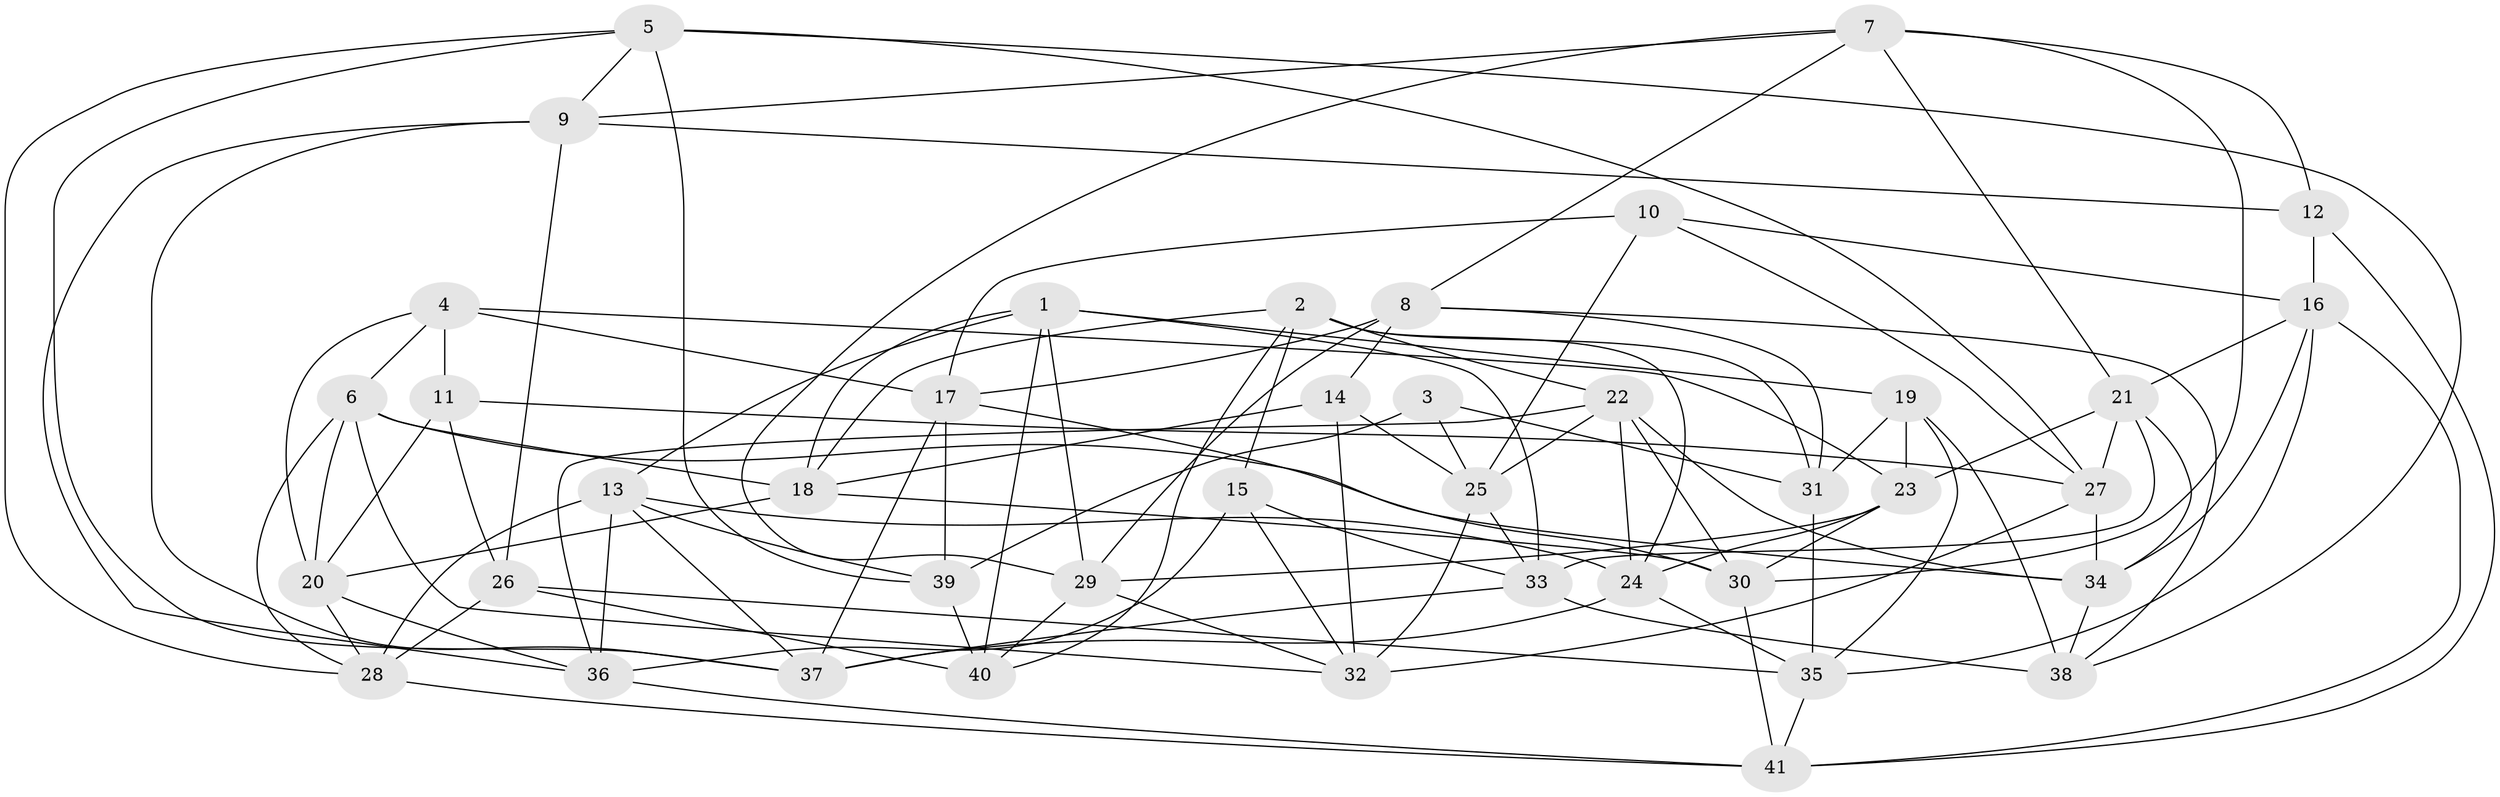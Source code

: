 // original degree distribution, {4: 1.0}
// Generated by graph-tools (version 1.1) at 2025/26/03/09/25 03:26:52]
// undirected, 41 vertices, 113 edges
graph export_dot {
graph [start="1"]
  node [color=gray90,style=filled];
  1;
  2;
  3;
  4;
  5;
  6;
  7;
  8;
  9;
  10;
  11;
  12;
  13;
  14;
  15;
  16;
  17;
  18;
  19;
  20;
  21;
  22;
  23;
  24;
  25;
  26;
  27;
  28;
  29;
  30;
  31;
  32;
  33;
  34;
  35;
  36;
  37;
  38;
  39;
  40;
  41;
  1 -- 13 [weight=1.0];
  1 -- 18 [weight=1.0];
  1 -- 19 [weight=1.0];
  1 -- 29 [weight=1.0];
  1 -- 33 [weight=1.0];
  1 -- 40 [weight=1.0];
  2 -- 15 [weight=1.0];
  2 -- 18 [weight=1.0];
  2 -- 22 [weight=1.0];
  2 -- 24 [weight=1.0];
  2 -- 31 [weight=1.0];
  2 -- 40 [weight=1.0];
  3 -- 25 [weight=1.0];
  3 -- 31 [weight=2.0];
  3 -- 39 [weight=1.0];
  4 -- 6 [weight=1.0];
  4 -- 11 [weight=2.0];
  4 -- 17 [weight=1.0];
  4 -- 20 [weight=1.0];
  4 -- 23 [weight=1.0];
  5 -- 9 [weight=1.0];
  5 -- 27 [weight=1.0];
  5 -- 28 [weight=1.0];
  5 -- 37 [weight=1.0];
  5 -- 38 [weight=1.0];
  5 -- 39 [weight=1.0];
  6 -- 18 [weight=1.0];
  6 -- 20 [weight=1.0];
  6 -- 28 [weight=1.0];
  6 -- 32 [weight=1.0];
  6 -- 34 [weight=1.0];
  7 -- 8 [weight=1.0];
  7 -- 9 [weight=1.0];
  7 -- 12 [weight=1.0];
  7 -- 21 [weight=1.0];
  7 -- 29 [weight=1.0];
  7 -- 30 [weight=1.0];
  8 -- 14 [weight=1.0];
  8 -- 17 [weight=1.0];
  8 -- 29 [weight=1.0];
  8 -- 31 [weight=1.0];
  8 -- 38 [weight=1.0];
  9 -- 12 [weight=1.0];
  9 -- 26 [weight=1.0];
  9 -- 36 [weight=1.0];
  9 -- 37 [weight=1.0];
  10 -- 16 [weight=1.0];
  10 -- 17 [weight=1.0];
  10 -- 25 [weight=1.0];
  10 -- 27 [weight=1.0];
  11 -- 20 [weight=1.0];
  11 -- 26 [weight=2.0];
  11 -- 27 [weight=1.0];
  12 -- 16 [weight=1.0];
  12 -- 41 [weight=1.0];
  13 -- 24 [weight=1.0];
  13 -- 28 [weight=1.0];
  13 -- 36 [weight=1.0];
  13 -- 37 [weight=1.0];
  13 -- 39 [weight=1.0];
  14 -- 18 [weight=1.0];
  14 -- 25 [weight=1.0];
  14 -- 32 [weight=1.0];
  15 -- 32 [weight=1.0];
  15 -- 33 [weight=1.0];
  15 -- 36 [weight=1.0];
  16 -- 21 [weight=1.0];
  16 -- 34 [weight=1.0];
  16 -- 35 [weight=1.0];
  16 -- 41 [weight=1.0];
  17 -- 30 [weight=1.0];
  17 -- 37 [weight=1.0];
  17 -- 39 [weight=1.0];
  18 -- 20 [weight=1.0];
  18 -- 30 [weight=1.0];
  19 -- 23 [weight=1.0];
  19 -- 31 [weight=1.0];
  19 -- 35 [weight=1.0];
  19 -- 38 [weight=2.0];
  20 -- 28 [weight=1.0];
  20 -- 36 [weight=1.0];
  21 -- 23 [weight=1.0];
  21 -- 27 [weight=1.0];
  21 -- 33 [weight=1.0];
  21 -- 34 [weight=1.0];
  22 -- 24 [weight=1.0];
  22 -- 25 [weight=1.0];
  22 -- 30 [weight=1.0];
  22 -- 34 [weight=1.0];
  22 -- 36 [weight=1.0];
  23 -- 24 [weight=1.0];
  23 -- 29 [weight=1.0];
  23 -- 30 [weight=1.0];
  24 -- 35 [weight=1.0];
  24 -- 37 [weight=1.0];
  25 -- 32 [weight=1.0];
  25 -- 33 [weight=1.0];
  26 -- 28 [weight=1.0];
  26 -- 35 [weight=1.0];
  26 -- 40 [weight=1.0];
  27 -- 32 [weight=1.0];
  27 -- 34 [weight=1.0];
  28 -- 41 [weight=1.0];
  29 -- 32 [weight=1.0];
  29 -- 40 [weight=1.0];
  30 -- 41 [weight=1.0];
  31 -- 35 [weight=1.0];
  33 -- 37 [weight=1.0];
  33 -- 38 [weight=1.0];
  34 -- 38 [weight=1.0];
  35 -- 41 [weight=1.0];
  36 -- 41 [weight=1.0];
  39 -- 40 [weight=2.0];
}
